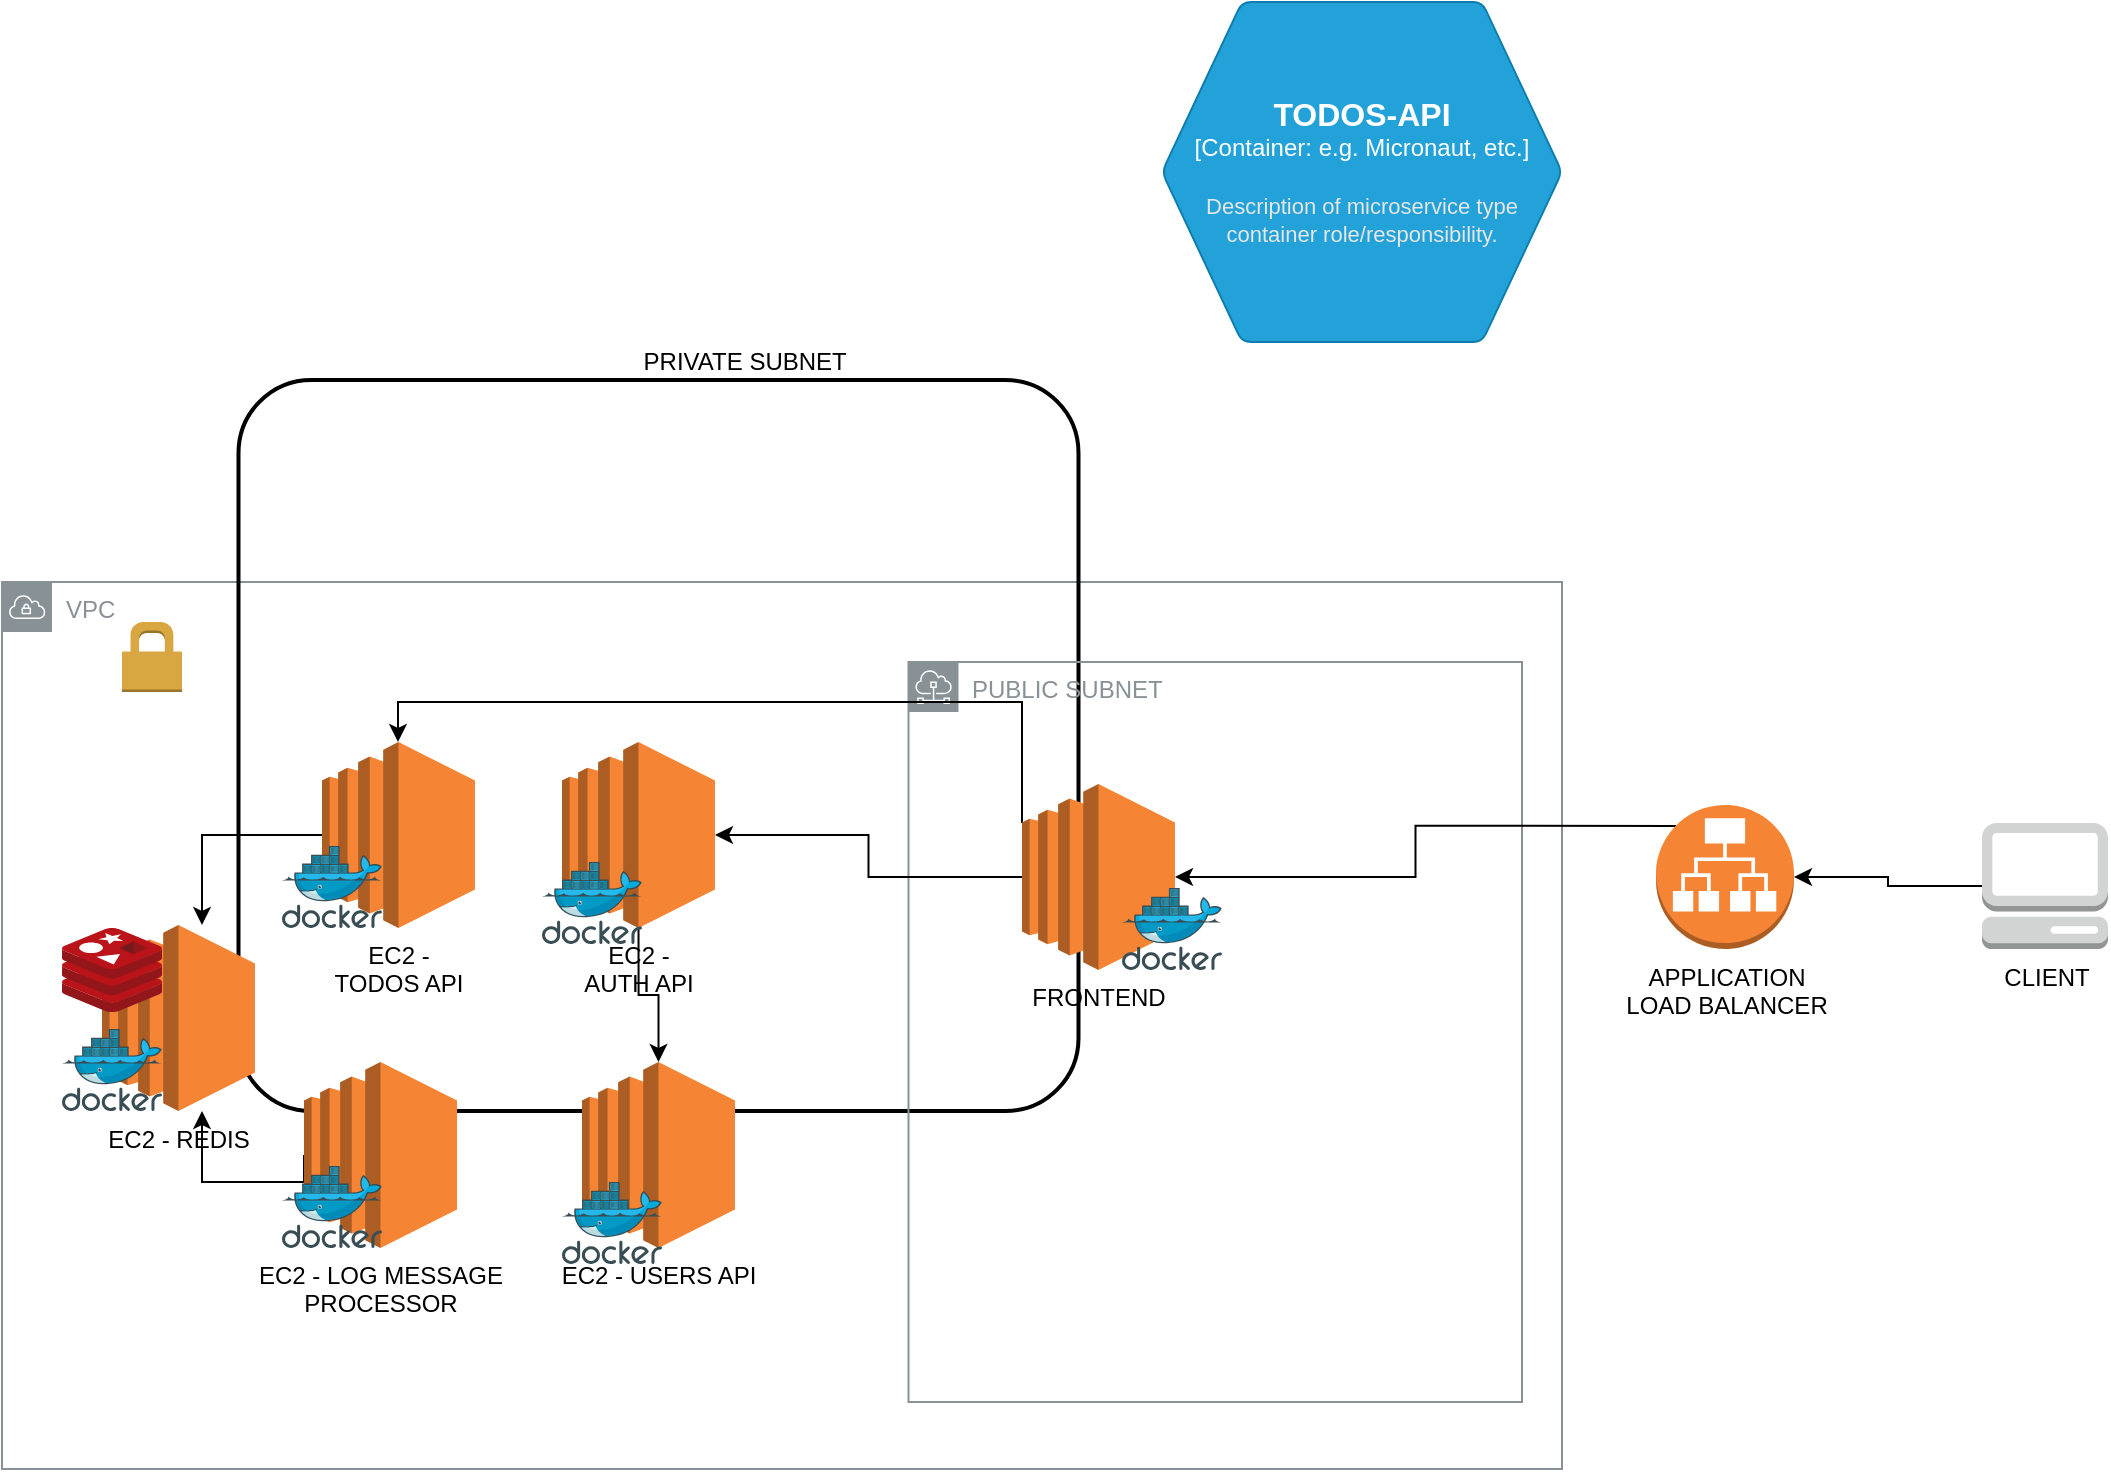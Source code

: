 <mxfile version="22.0.8" type="github">
  <diagram name="Página-1" id="AftUQH_up_cjFDJQuSMF">
    <mxGraphModel dx="983" dy="1723" grid="1" gridSize="10" guides="1" tooltips="1" connect="1" arrows="1" fold="1" page="1" pageScale="1" pageWidth="827" pageHeight="1169" math="0" shadow="0">
      <root>
        <mxCell id="0" />
        <mxCell id="1" parent="0" />
        <mxCell id="OqMOeJEcPIehA_jsQs9D-3" value="VPC" style="sketch=0;outlineConnect=0;gradientColor=none;html=1;whiteSpace=wrap;fontSize=12;fontStyle=0;shape=mxgraph.aws4.group;grIcon=mxgraph.aws4.group_vpc;strokeColor=#879196;fillColor=none;verticalAlign=top;align=left;spacingLeft=30;fontColor=#879196;dashed=0;" vertex="1" parent="1">
          <mxGeometry y="-40" width="780" height="443.5" as="geometry" />
        </mxCell>
        <mxCell id="OqMOeJEcPIehA_jsQs9D-11" value="                          PRIVATE SUBNET" style="rounded=1;arcSize=10;dashed=0;fillColor=none;gradientColor=none;strokeWidth=2;labelPosition=center;verticalLabelPosition=top;align=center;verticalAlign=bottom;" vertex="1" parent="1">
          <mxGeometry x="118.25" y="-141" width="420" height="365.5" as="geometry" />
        </mxCell>
        <mxCell id="OqMOeJEcPIehA_jsQs9D-10" value="PUBLIC SUBNET&lt;br&gt;" style="sketch=0;outlineConnect=0;gradientColor=none;html=1;whiteSpace=wrap;fontSize=12;fontStyle=0;shape=mxgraph.aws4.group;grIcon=mxgraph.aws4.group_subnet;strokeColor=#879196;fillColor=none;verticalAlign=top;align=left;spacingLeft=30;fontColor=#879196;dashed=0;" vertex="1" parent="1">
          <mxGeometry x="453.25" width="306.75" height="370" as="geometry" />
        </mxCell>
        <mxCell id="OqMOeJEcPIehA_jsQs9D-29" style="edgeStyle=orthogonalEdgeStyle;rounded=0;orthogonalLoop=1;jettySize=auto;html=1;exitX=0;exitY=0.5;exitDx=0;exitDy=0;exitPerimeter=0;" edge="1" parent="1" source="OqMOeJEcPIehA_jsQs9D-1" target="OqMOeJEcPIehA_jsQs9D-27">
          <mxGeometry relative="1" as="geometry">
            <Array as="points">
              <mxPoint x="100" y="87" />
            </Array>
          </mxGeometry>
        </mxCell>
        <mxCell id="OqMOeJEcPIehA_jsQs9D-1" value="EC2 -&lt;br&gt;TODOS API" style="outlineConnect=0;dashed=0;verticalLabelPosition=bottom;verticalAlign=top;align=center;html=1;shape=mxgraph.aws3.ec2;fillColor=#F58534;gradientColor=none;" vertex="1" parent="1">
          <mxGeometry x="160" y="40" width="76.5" height="93" as="geometry" />
        </mxCell>
        <mxCell id="OqMOeJEcPIehA_jsQs9D-22" style="edgeStyle=orthogonalEdgeStyle;rounded=0;orthogonalLoop=1;jettySize=auto;html=1;exitX=0;exitY=0.5;exitDx=0;exitDy=0;exitPerimeter=0;" edge="1" parent="1" source="OqMOeJEcPIehA_jsQs9D-2" target="OqMOeJEcPIehA_jsQs9D-6">
          <mxGeometry relative="1" as="geometry">
            <Array as="points" />
          </mxGeometry>
        </mxCell>
        <mxCell id="OqMOeJEcPIehA_jsQs9D-23" style="edgeStyle=orthogonalEdgeStyle;rounded=0;orthogonalLoop=1;jettySize=auto;html=1;exitX=0;exitY=0.21;exitDx=0;exitDy=0;exitPerimeter=0;" edge="1" parent="1" source="OqMOeJEcPIehA_jsQs9D-2" target="OqMOeJEcPIehA_jsQs9D-1">
          <mxGeometry relative="1" as="geometry">
            <Array as="points">
              <mxPoint x="510" y="20" />
              <mxPoint x="198" y="20" />
            </Array>
          </mxGeometry>
        </mxCell>
        <mxCell id="OqMOeJEcPIehA_jsQs9D-2" value="FRONTEND" style="outlineConnect=0;dashed=0;verticalLabelPosition=bottom;verticalAlign=top;align=center;html=1;shape=mxgraph.aws3.ec2;fillColor=#F58534;gradientColor=none;" vertex="1" parent="1">
          <mxGeometry x="510" y="61" width="76.5" height="93" as="geometry" />
        </mxCell>
        <mxCell id="OqMOeJEcPIehA_jsQs9D-31" style="edgeStyle=orthogonalEdgeStyle;rounded=0;orthogonalLoop=1;jettySize=auto;html=1;exitX=0;exitY=0.5;exitDx=0;exitDy=0;exitPerimeter=0;" edge="1" parent="1" source="OqMOeJEcPIehA_jsQs9D-4" target="OqMOeJEcPIehA_jsQs9D-27">
          <mxGeometry relative="1" as="geometry">
            <Array as="points">
              <mxPoint x="151" y="260" />
              <mxPoint x="100" y="260" />
              <mxPoint x="100" y="180" />
            </Array>
          </mxGeometry>
        </mxCell>
        <mxCell id="OqMOeJEcPIehA_jsQs9D-4" value="EC2 - LOG MESSAGE&lt;br&gt;PROCESSOR" style="outlineConnect=0;dashed=0;verticalLabelPosition=bottom;verticalAlign=top;align=center;html=1;shape=mxgraph.aws3.ec2;fillColor=#F58534;gradientColor=none;" vertex="1" parent="1">
          <mxGeometry x="151" y="200" width="76.5" height="93" as="geometry" />
        </mxCell>
        <mxCell id="OqMOeJEcPIehA_jsQs9D-5" value="EC2 - USERS API" style="outlineConnect=0;dashed=0;verticalLabelPosition=bottom;verticalAlign=top;align=center;html=1;shape=mxgraph.aws3.ec2;fillColor=#F58534;gradientColor=none;" vertex="1" parent="1">
          <mxGeometry x="290" y="200" width="76.5" height="93" as="geometry" />
        </mxCell>
        <mxCell id="OqMOeJEcPIehA_jsQs9D-24" style="edgeStyle=orthogonalEdgeStyle;rounded=0;orthogonalLoop=1;jettySize=auto;html=1;exitX=0.5;exitY=1;exitDx=0;exitDy=0;exitPerimeter=0;" edge="1" parent="1" source="OqMOeJEcPIehA_jsQs9D-6" target="OqMOeJEcPIehA_jsQs9D-5">
          <mxGeometry relative="1" as="geometry" />
        </mxCell>
        <mxCell id="OqMOeJEcPIehA_jsQs9D-6" value="EC2 -&lt;br&gt;AUTH API" style="outlineConnect=0;dashed=0;verticalLabelPosition=bottom;verticalAlign=top;align=center;html=1;shape=mxgraph.aws3.ec2;fillColor=#F58534;gradientColor=none;" vertex="1" parent="1">
          <mxGeometry x="280" y="40" width="76.5" height="93" as="geometry" />
        </mxCell>
        <mxCell id="OqMOeJEcPIehA_jsQs9D-32" style="edgeStyle=orthogonalEdgeStyle;rounded=0;orthogonalLoop=1;jettySize=auto;html=1;exitX=0;exitY=0.5;exitDx=0;exitDy=0;exitPerimeter=0;entryX=1;entryY=0.5;entryDx=0;entryDy=0;entryPerimeter=0;" edge="1" parent="1" source="OqMOeJEcPIehA_jsQs9D-9" target="OqMOeJEcPIehA_jsQs9D-34">
          <mxGeometry relative="1" as="geometry">
            <mxPoint x="719" y="156.077" as="targetPoint" />
          </mxGeometry>
        </mxCell>
        <mxCell id="OqMOeJEcPIehA_jsQs9D-9" value="CLIENT" style="outlineConnect=0;dashed=0;verticalLabelPosition=bottom;verticalAlign=top;align=center;html=1;shape=mxgraph.aws3.management_console;fillColor=#D2D3D3;gradientColor=none;" vertex="1" parent="1">
          <mxGeometry x="990" y="80.5" width="63" height="63" as="geometry" />
        </mxCell>
        <mxCell id="OqMOeJEcPIehA_jsQs9D-12" value="" style="dashed=0;html=1;shape=mxgraph.aws3.permissions;fillColor=#D9A741;gradientColor=none;dashed=0;" vertex="1" parent="1">
          <mxGeometry x="60" y="-20" width="30" height="35" as="geometry" />
        </mxCell>
        <mxCell id="OqMOeJEcPIehA_jsQs9D-16" value="" style="image;sketch=0;aspect=fixed;html=1;points=[];align=center;fontSize=12;image=img/lib/mscae/Docker.svg;" vertex="1" parent="1">
          <mxGeometry x="140" y="92" width="50" height="41" as="geometry" />
        </mxCell>
        <mxCell id="OqMOeJEcPIehA_jsQs9D-18" value="" style="image;sketch=0;aspect=fixed;html=1;points=[];align=center;fontSize=12;image=img/lib/mscae/Docker.svg;" vertex="1" parent="1">
          <mxGeometry x="270" y="100" width="50" height="41" as="geometry" />
        </mxCell>
        <mxCell id="OqMOeJEcPIehA_jsQs9D-19" value="" style="image;sketch=0;aspect=fixed;html=1;points=[];align=center;fontSize=12;image=img/lib/mscae/Docker.svg;" vertex="1" parent="1">
          <mxGeometry x="140" y="252" width="50" height="41" as="geometry" />
        </mxCell>
        <mxCell id="OqMOeJEcPIehA_jsQs9D-20" value="" style="image;sketch=0;aspect=fixed;html=1;points=[];align=center;fontSize=12;image=img/lib/mscae/Docker.svg;" vertex="1" parent="1">
          <mxGeometry x="280" y="260" width="50" height="41" as="geometry" />
        </mxCell>
        <mxCell id="OqMOeJEcPIehA_jsQs9D-21" value="" style="image;sketch=0;aspect=fixed;html=1;points=[];align=center;fontSize=12;image=img/lib/mscae/Docker.svg;" vertex="1" parent="1">
          <mxGeometry x="560" y="113" width="50" height="41" as="geometry" />
        </mxCell>
        <mxCell id="OqMOeJEcPIehA_jsQs9D-27" value="EC2 - REDIS" style="outlineConnect=0;dashed=0;verticalLabelPosition=bottom;verticalAlign=top;align=center;html=1;shape=mxgraph.aws3.ec2;fillColor=#F58534;gradientColor=none;" vertex="1" parent="1">
          <mxGeometry x="50" y="131.5" width="76.5" height="93" as="geometry" />
        </mxCell>
        <mxCell id="OqMOeJEcPIehA_jsQs9D-28" value="" style="image;sketch=0;aspect=fixed;html=1;points=[];align=center;fontSize=12;image=img/lib/mscae/Docker.svg;" vertex="1" parent="1">
          <mxGeometry x="30" y="183.5" width="50" height="41" as="geometry" />
        </mxCell>
        <mxCell id="OqMOeJEcPIehA_jsQs9D-35" style="edgeStyle=orthogonalEdgeStyle;rounded=0;orthogonalLoop=1;jettySize=auto;html=1;exitX=0.145;exitY=0.145;exitDx=0;exitDy=0;exitPerimeter=0;" edge="1" parent="1" source="OqMOeJEcPIehA_jsQs9D-34" target="OqMOeJEcPIehA_jsQs9D-2">
          <mxGeometry relative="1" as="geometry" />
        </mxCell>
        <mxCell id="OqMOeJEcPIehA_jsQs9D-34" value="APPLICATION&lt;br&gt;LOAD BALANCER" style="outlineConnect=0;dashed=0;verticalLabelPosition=bottom;verticalAlign=top;align=center;html=1;shape=mxgraph.aws3.application_load_balancer;fillColor=#F58534;gradientColor=none;" vertex="1" parent="1">
          <mxGeometry x="827" y="71.5" width="69" height="72" as="geometry" />
        </mxCell>
        <mxCell id="OqMOeJEcPIehA_jsQs9D-39" value="" style="image;sketch=0;aspect=fixed;html=1;points=[];align=center;fontSize=12;image=img/lib/mscae/Cache_Redis_Product.svg;" vertex="1" parent="1">
          <mxGeometry x="30" y="133" width="50" height="42" as="geometry" />
        </mxCell>
        <object placeholders="1" c4Type="TODOS-API" c4Container="Container" c4Technology="e.g. Micronaut, etc." c4Description="Description of microservice type container role/responsibility." label="&lt;font style=&quot;font-size: 16px&quot;&gt;&lt;b&gt;%c4Type%&lt;/b&gt;&lt;/font&gt;&lt;div&gt;[%c4Container%:&amp;nbsp;%c4Technology%]&lt;/div&gt;&lt;br&gt;&lt;div&gt;&lt;font style=&quot;font-size: 11px&quot;&gt;&lt;font color=&quot;#E6E6E6&quot;&gt;%c4Description%&lt;/font&gt;&lt;/div&gt;" id="OqMOeJEcPIehA_jsQs9D-40">
          <mxCell style="shape=hexagon;size=40;perimeter=hexagonPerimeter2;whiteSpace=wrap;html=1;fixedSize=1;rounded=1;labelBackgroundColor=none;fillColor=#23A2D9;fontSize=12;fontColor=#ffffff;align=center;strokeColor=#0E7DAD;metaEdit=1;points=[[0.5,0,0],[1,0.25,0],[1,0.5,0],[1,0.75,0],[0.5,1,0],[0,0.75,0],[0,0.5,0],[0,0.25,0]];resizable=0;arcSize=9;" vertex="1" parent="1">
            <mxGeometry x="580" y="-330" width="200" height="170" as="geometry" />
          </mxCell>
        </object>
      </root>
    </mxGraphModel>
  </diagram>
</mxfile>
